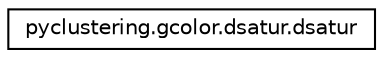 digraph "Graphical Class Hierarchy"
{
 // INTERACTIVE_SVG=YES
 // LATEX_PDF_SIZE
  edge [fontname="Helvetica",fontsize="10",labelfontname="Helvetica",labelfontsize="10"];
  node [fontname="Helvetica",fontsize="10",shape=record];
  rankdir="LR";
  Node0 [label="pyclustering.gcolor.dsatur.dsatur",height=0.2,width=0.4,color="black", fillcolor="white", style="filled",URL="$d2/d11/classpyclustering_1_1gcolor_1_1dsatur_1_1dsatur.html",tooltip="Represents DSATUR algorithm for graph coloring problem that uses greedy strategy."];
}
